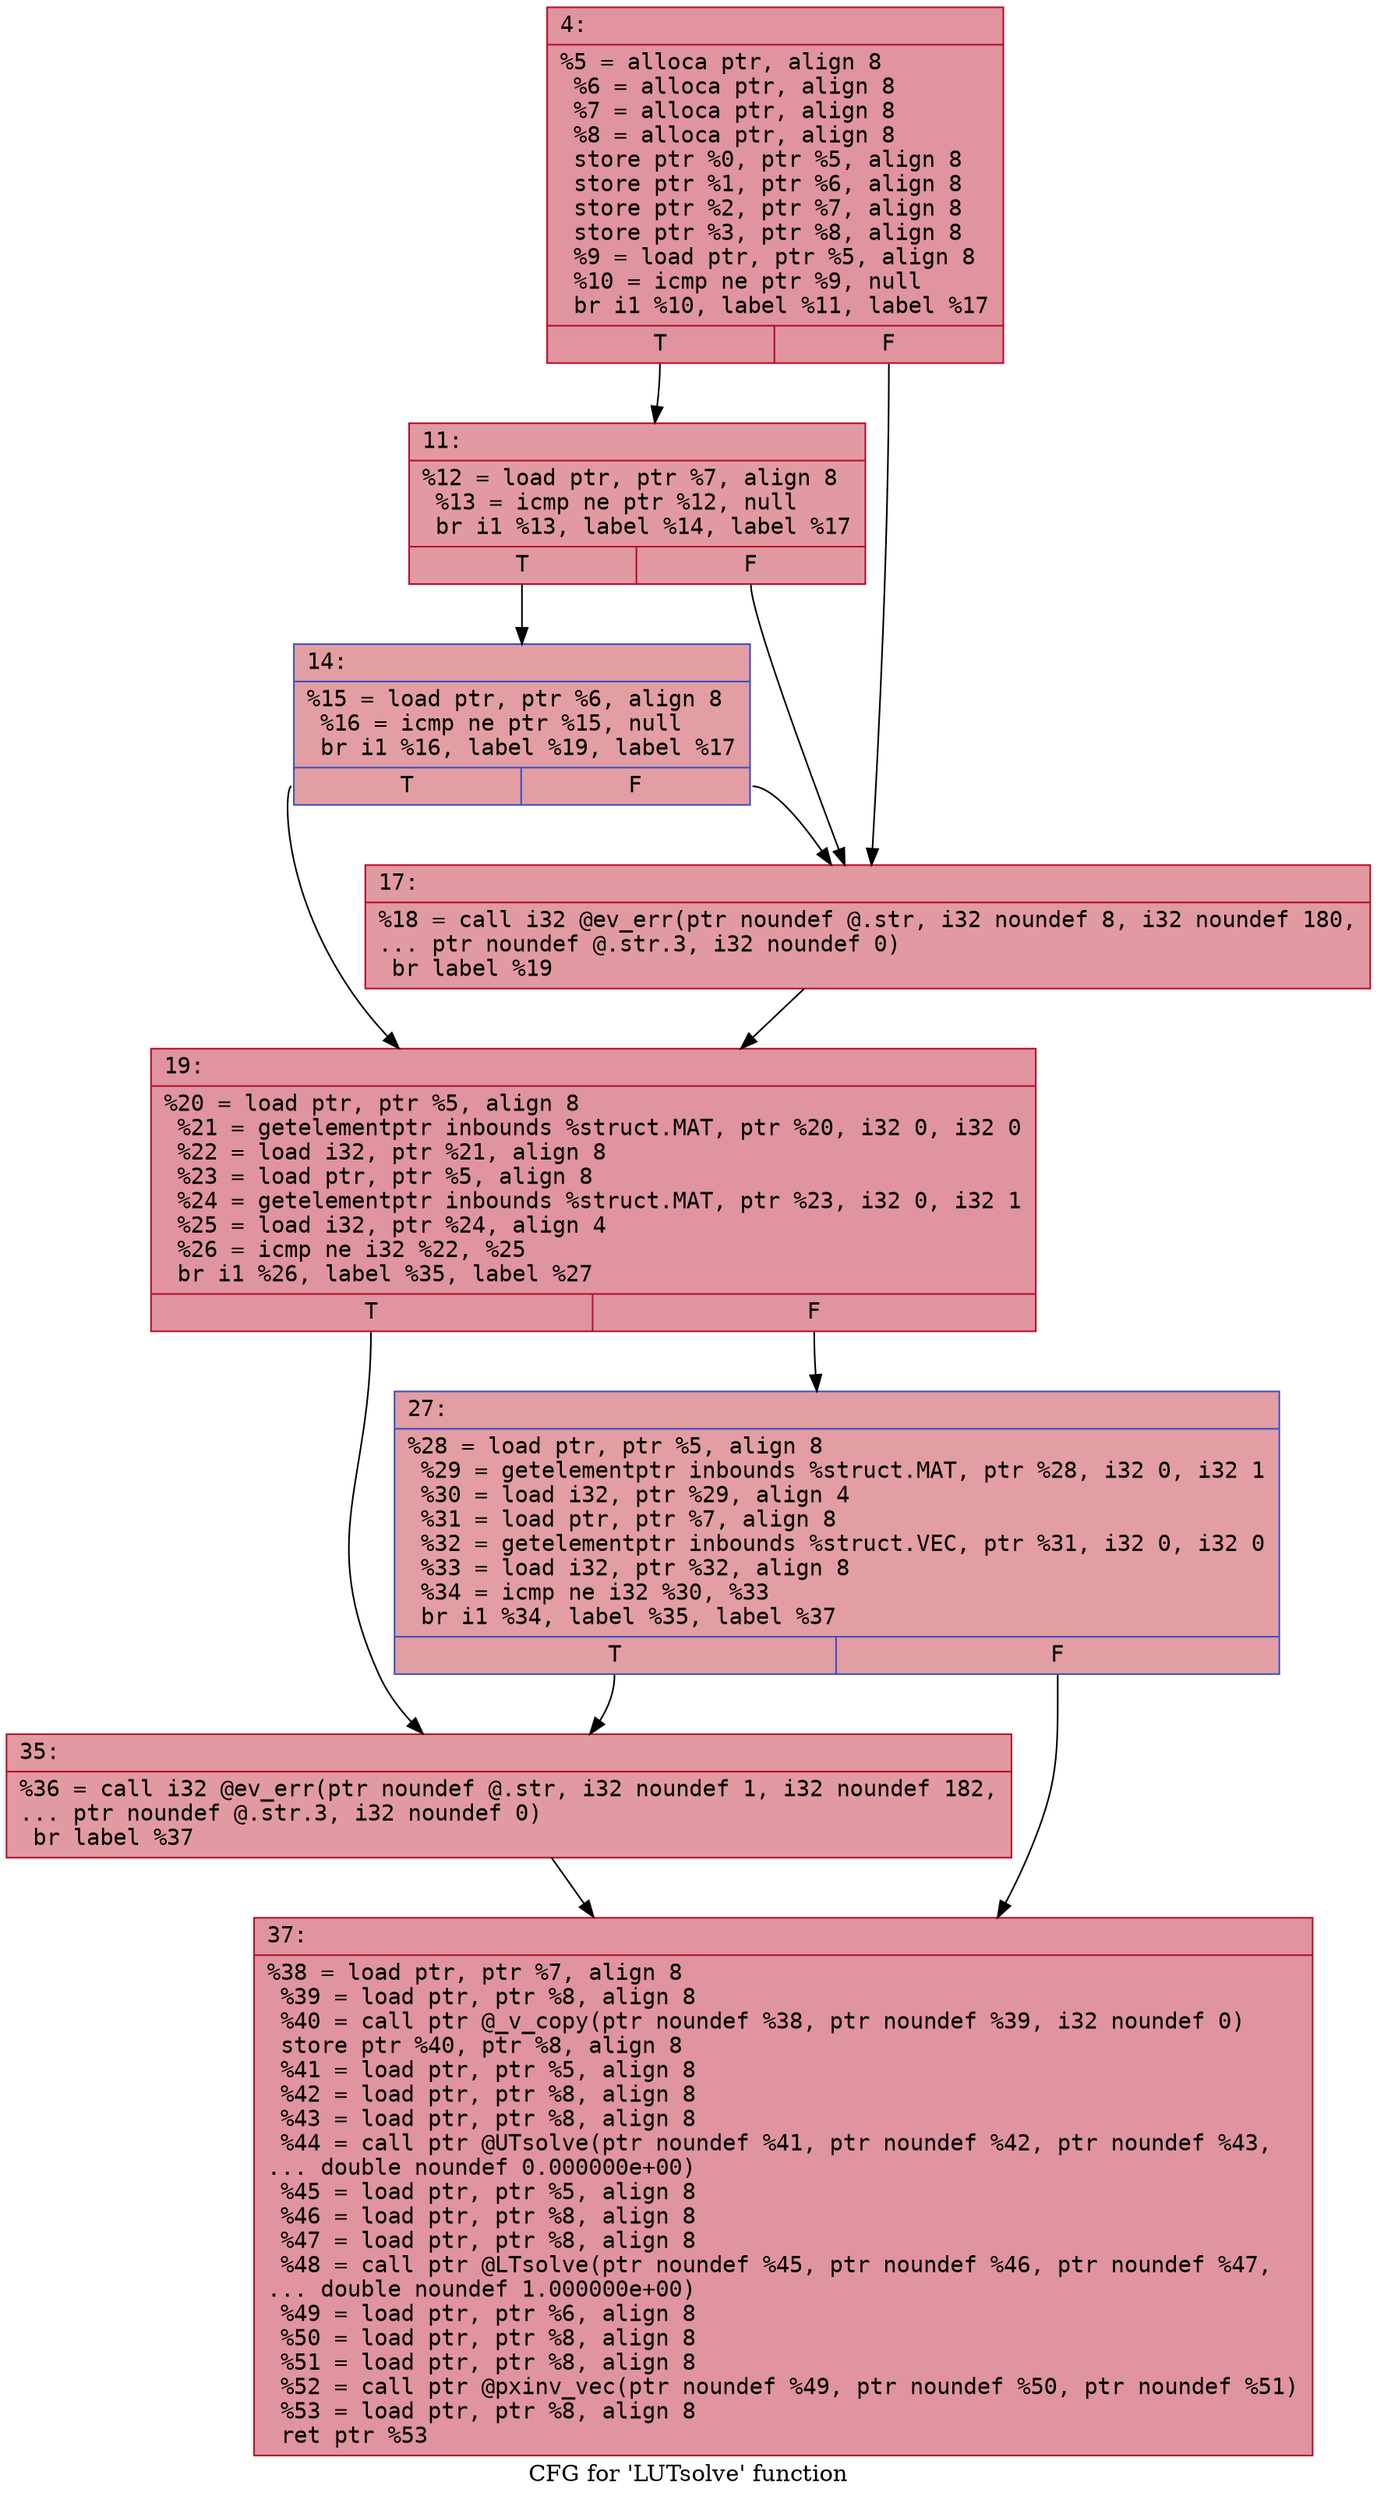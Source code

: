 digraph "CFG for 'LUTsolve' function" {
	label="CFG for 'LUTsolve' function";

	Node0x600002403340 [shape=record,color="#b70d28ff", style=filled, fillcolor="#b70d2870" fontname="Courier",label="{4:\l|  %5 = alloca ptr, align 8\l  %6 = alloca ptr, align 8\l  %7 = alloca ptr, align 8\l  %8 = alloca ptr, align 8\l  store ptr %0, ptr %5, align 8\l  store ptr %1, ptr %6, align 8\l  store ptr %2, ptr %7, align 8\l  store ptr %3, ptr %8, align 8\l  %9 = load ptr, ptr %5, align 8\l  %10 = icmp ne ptr %9, null\l  br i1 %10, label %11, label %17\l|{<s0>T|<s1>F}}"];
	Node0x600002403340:s0 -> Node0x600002403390[tooltip="4 -> 11\nProbability 62.50%" ];
	Node0x600002403340:s1 -> Node0x600002403430[tooltip="4 -> 17\nProbability 37.50%" ];
	Node0x600002403390 [shape=record,color="#b70d28ff", style=filled, fillcolor="#bb1b2c70" fontname="Courier",label="{11:\l|  %12 = load ptr, ptr %7, align 8\l  %13 = icmp ne ptr %12, null\l  br i1 %13, label %14, label %17\l|{<s0>T|<s1>F}}"];
	Node0x600002403390:s0 -> Node0x6000024033e0[tooltip="11 -> 14\nProbability 62.50%" ];
	Node0x600002403390:s1 -> Node0x600002403430[tooltip="11 -> 17\nProbability 37.50%" ];
	Node0x6000024033e0 [shape=record,color="#3d50c3ff", style=filled, fillcolor="#be242e70" fontname="Courier",label="{14:\l|  %15 = load ptr, ptr %6, align 8\l  %16 = icmp ne ptr %15, null\l  br i1 %16, label %19, label %17\l|{<s0>T|<s1>F}}"];
	Node0x6000024033e0:s0 -> Node0x600002403480[tooltip="14 -> 19\nProbability 62.50%" ];
	Node0x6000024033e0:s1 -> Node0x600002403430[tooltip="14 -> 17\nProbability 37.50%" ];
	Node0x600002403430 [shape=record,color="#b70d28ff", style=filled, fillcolor="#bb1b2c70" fontname="Courier",label="{17:\l|  %18 = call i32 @ev_err(ptr noundef @.str, i32 noundef 8, i32 noundef 180,\l... ptr noundef @.str.3, i32 noundef 0)\l  br label %19\l}"];
	Node0x600002403430 -> Node0x600002403480[tooltip="17 -> 19\nProbability 100.00%" ];
	Node0x600002403480 [shape=record,color="#b70d28ff", style=filled, fillcolor="#b70d2870" fontname="Courier",label="{19:\l|  %20 = load ptr, ptr %5, align 8\l  %21 = getelementptr inbounds %struct.MAT, ptr %20, i32 0, i32 0\l  %22 = load i32, ptr %21, align 8\l  %23 = load ptr, ptr %5, align 8\l  %24 = getelementptr inbounds %struct.MAT, ptr %23, i32 0, i32 1\l  %25 = load i32, ptr %24, align 4\l  %26 = icmp ne i32 %22, %25\l  br i1 %26, label %35, label %27\l|{<s0>T|<s1>F}}"];
	Node0x600002403480:s0 -> Node0x600002403520[tooltip="19 -> 35\nProbability 50.00%" ];
	Node0x600002403480:s1 -> Node0x6000024034d0[tooltip="19 -> 27\nProbability 50.00%" ];
	Node0x6000024034d0 [shape=record,color="#3d50c3ff", style=filled, fillcolor="#be242e70" fontname="Courier",label="{27:\l|  %28 = load ptr, ptr %5, align 8\l  %29 = getelementptr inbounds %struct.MAT, ptr %28, i32 0, i32 1\l  %30 = load i32, ptr %29, align 4\l  %31 = load ptr, ptr %7, align 8\l  %32 = getelementptr inbounds %struct.VEC, ptr %31, i32 0, i32 0\l  %33 = load i32, ptr %32, align 8\l  %34 = icmp ne i32 %30, %33\l  br i1 %34, label %35, label %37\l|{<s0>T|<s1>F}}"];
	Node0x6000024034d0:s0 -> Node0x600002403520[tooltip="27 -> 35\nProbability 50.00%" ];
	Node0x6000024034d0:s1 -> Node0x600002403570[tooltip="27 -> 37\nProbability 50.00%" ];
	Node0x600002403520 [shape=record,color="#b70d28ff", style=filled, fillcolor="#bb1b2c70" fontname="Courier",label="{35:\l|  %36 = call i32 @ev_err(ptr noundef @.str, i32 noundef 1, i32 noundef 182,\l... ptr noundef @.str.3, i32 noundef 0)\l  br label %37\l}"];
	Node0x600002403520 -> Node0x600002403570[tooltip="35 -> 37\nProbability 100.00%" ];
	Node0x600002403570 [shape=record,color="#b70d28ff", style=filled, fillcolor="#b70d2870" fontname="Courier",label="{37:\l|  %38 = load ptr, ptr %7, align 8\l  %39 = load ptr, ptr %8, align 8\l  %40 = call ptr @_v_copy(ptr noundef %38, ptr noundef %39, i32 noundef 0)\l  store ptr %40, ptr %8, align 8\l  %41 = load ptr, ptr %5, align 8\l  %42 = load ptr, ptr %8, align 8\l  %43 = load ptr, ptr %8, align 8\l  %44 = call ptr @UTsolve(ptr noundef %41, ptr noundef %42, ptr noundef %43,\l... double noundef 0.000000e+00)\l  %45 = load ptr, ptr %5, align 8\l  %46 = load ptr, ptr %8, align 8\l  %47 = load ptr, ptr %8, align 8\l  %48 = call ptr @LTsolve(ptr noundef %45, ptr noundef %46, ptr noundef %47,\l... double noundef 1.000000e+00)\l  %49 = load ptr, ptr %6, align 8\l  %50 = load ptr, ptr %8, align 8\l  %51 = load ptr, ptr %8, align 8\l  %52 = call ptr @pxinv_vec(ptr noundef %49, ptr noundef %50, ptr noundef %51)\l  %53 = load ptr, ptr %8, align 8\l  ret ptr %53\l}"];
}
